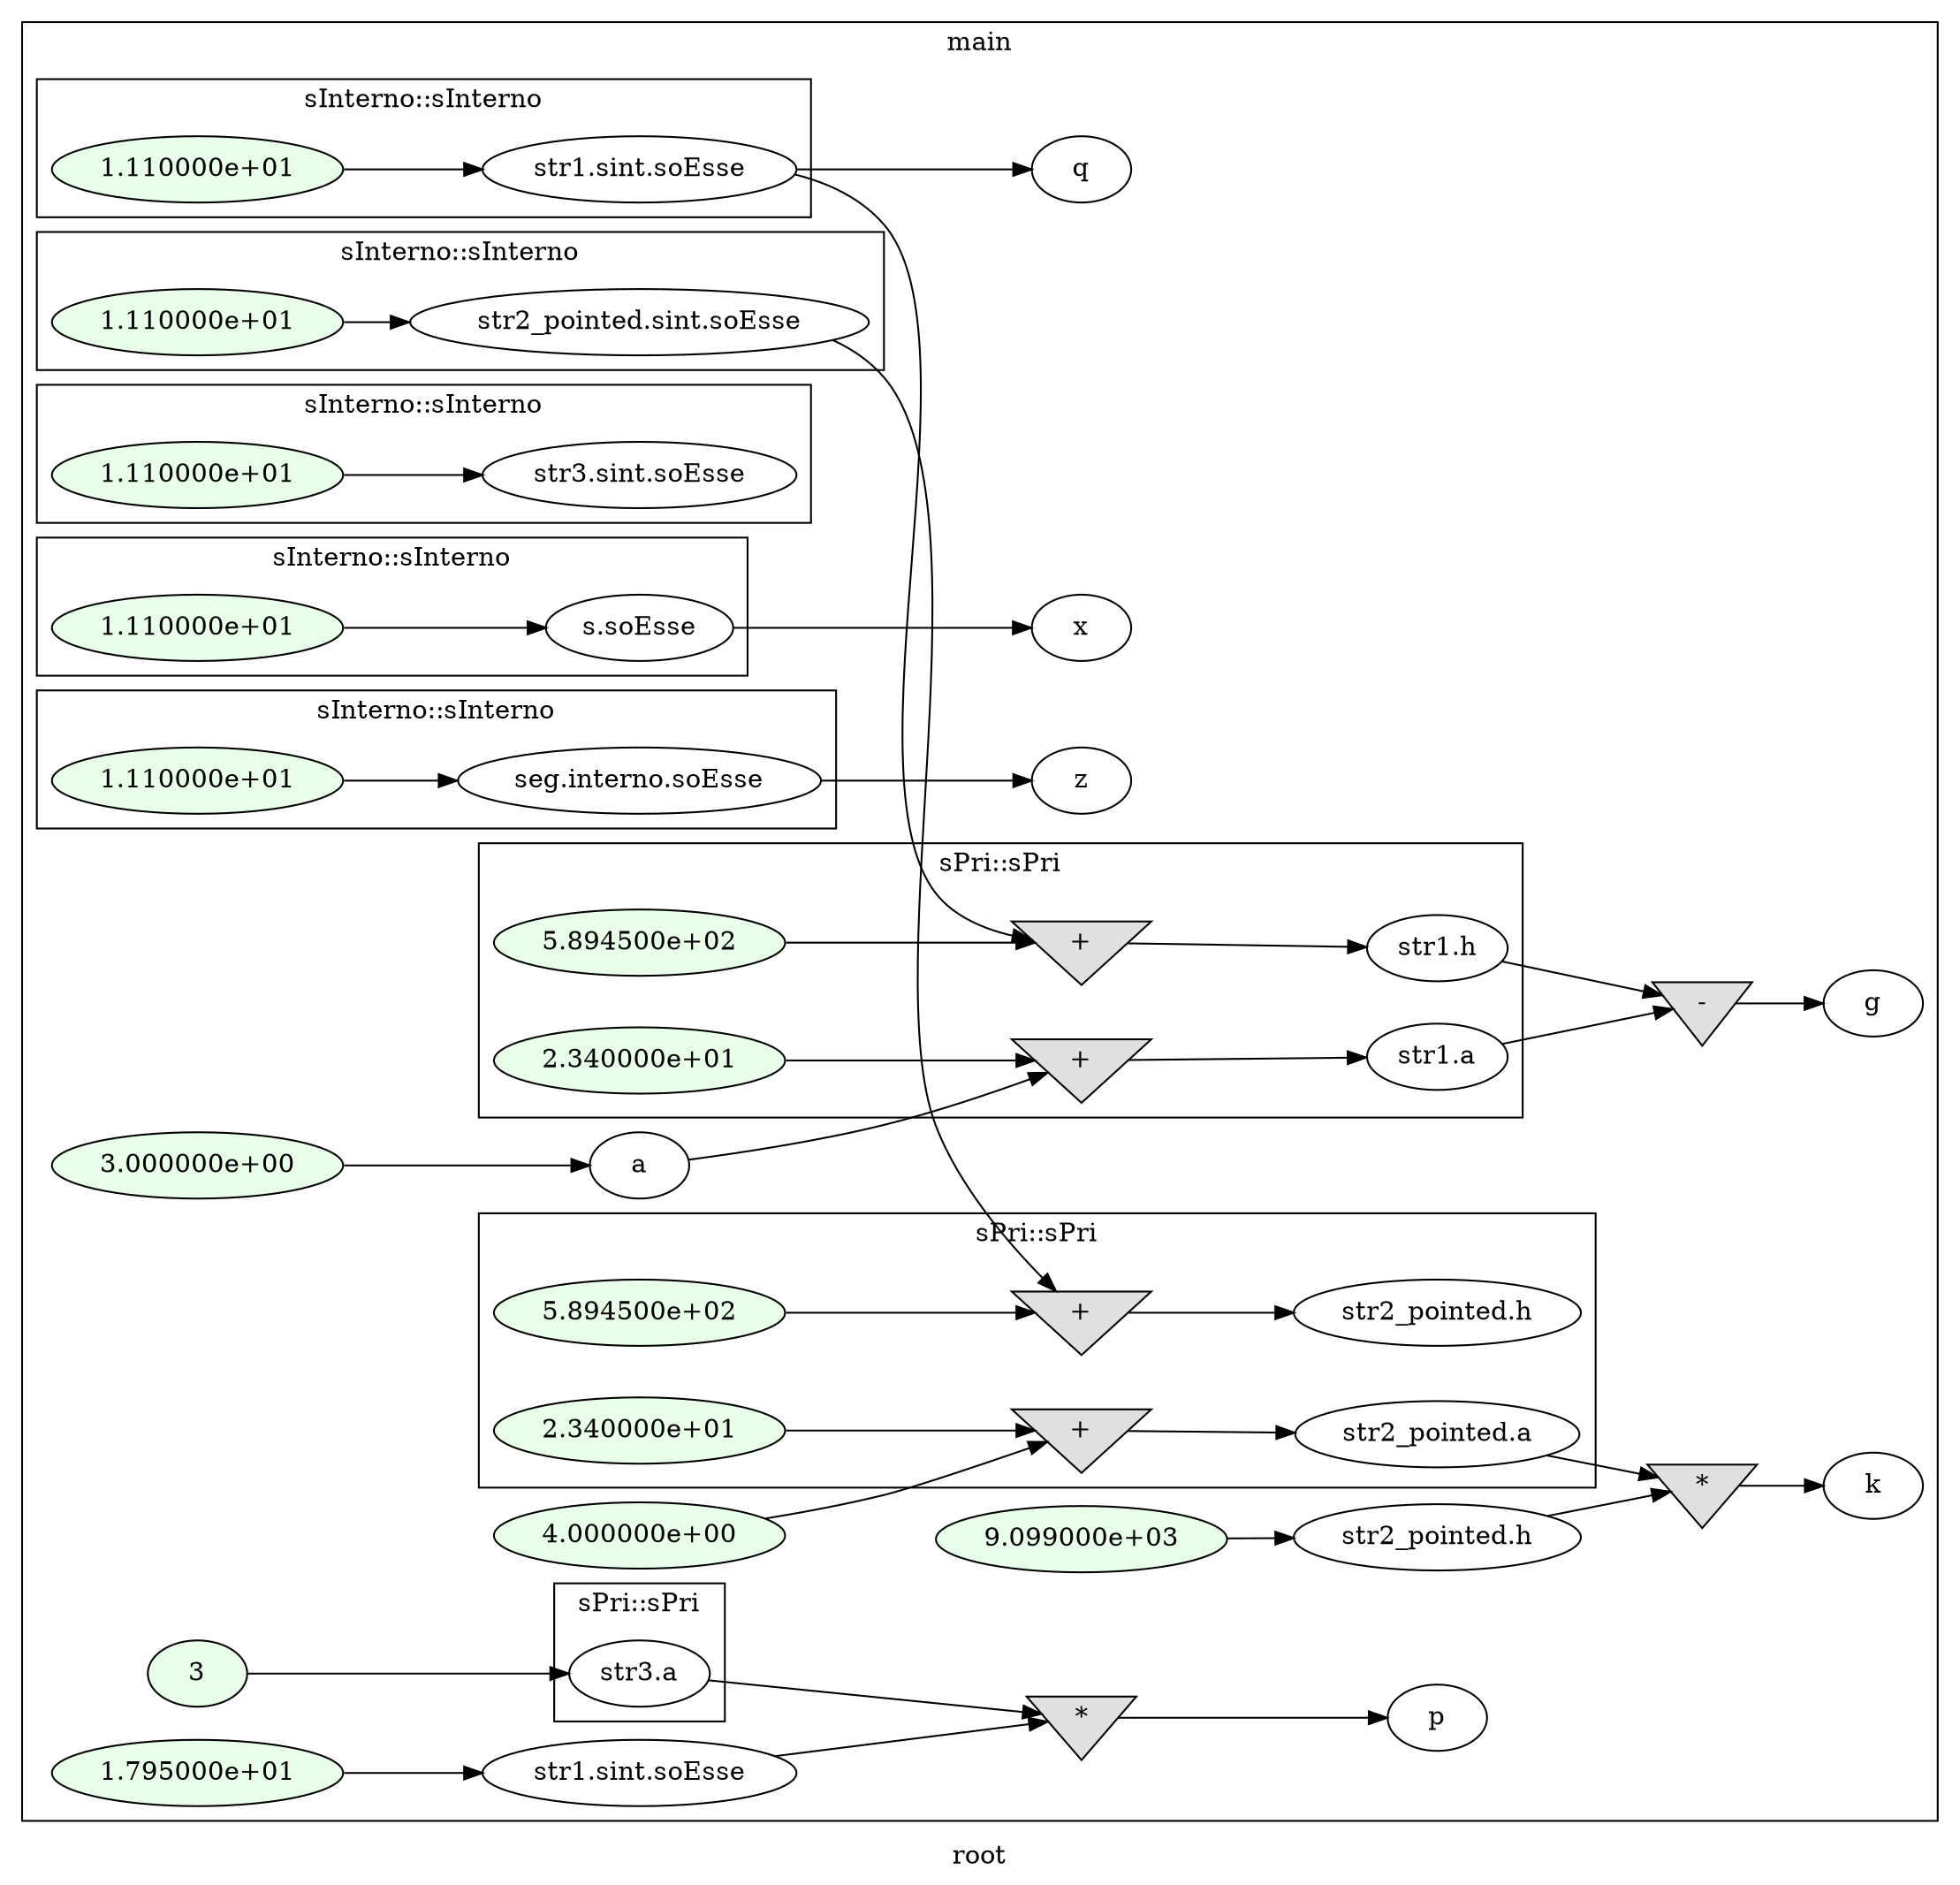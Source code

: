 digraph G
{
rankdir=LR;
label = "root";
subgraph cluster_1 {
label = "main";
parent = "G";
startinglines = "33_39_39";
	node_000001 [ label = "3.000000e+00", style=filled, fillcolor="#E9FFE9", startinglines=40 ]
	node_000002 [ label = "a", startingline=40 ]
	node_000015 [ label = "q", startingline=42 ]
	node_000016 [ label = "4.000000e+00", style=filled, fillcolor="#E9FFE9", startinglines=43 ]
	node_000029 [ label = "3", style=filled, fillcolor="#E9FFE9", startinglines=44 ]
	node_000036 [ label = "9.099000e+03", style=filled, fillcolor="#E9FFE9", startinglines=46 ]
	node_000037 [ label = "str2_pointed.h", startingline=46 ]
	node_000038 [ label = "1.795000e+01", style=filled, fillcolor="#E9FFE9", startinglines=47 ]
	node_000039 [ label = "str1.sint.soEsse", startingline=47 ]
	node_000040 [ label = "*", shape=invtriangle, style=filled, fillcolor="#E0E0E0", startinglines=49 ]
	node_000041 [ label = "p", startingline=49 ]
	node_000042 [ label = "-", shape=invtriangle, style=filled, fillcolor="#E0E0E0", startinglines=51 ]
	node_000043 [ label = "g", startingline=51 ]
	node_000044 [ label = "*", shape=invtriangle, style=filled, fillcolor="#E0E0E0", startinglines=52 ]
	node_000045 [ label = "k", startingline=52 ]
	node_000049 [ label = "x", startingline=55 ]
	node_000053 [ label = "z", startingline=58 ]
subgraph cluster_2 {
label = "sInterno::sInterno";
parent = "cluster_1";
startinglines = "39_40_41";
	node_000007 [ label = "1.110000e+01", style=filled, fillcolor="#E9FFE9", startinglines=9 ]
	node_000008 [ label = "str1.sint.soEsse", startingline=9 ]
}
subgraph cluster_3 {
label = "sPri::sPri";
parent = "cluster_1";
startinglines = "40_41_9";
	node_000009 [ label = "2.340000e+01", style=filled, fillcolor="#E9FFE9", startinglines=28 ]
	node_000010 [ label = "+", shape=invtriangle, style=filled, fillcolor="#E0E0E0", startinglines=28 ]
	node_000011 [ label = "str1.a", startingline=28 ]
	node_000012 [ label = "5.894500e+02", style=filled, fillcolor="#E9FFE9", startinglines=29 ]
	node_000013 [ label = "+", shape=invtriangle, style=filled, fillcolor="#E0E0E0", startinglines=29 ]
	node_000014 [ label = "str1.h", startingline=29 ]
}
subgraph cluster_4 {
label = "sInterno::sInterno";
parent = "cluster_1";
startinglines = "29_42_43";
	node_000021 [ label = "1.110000e+01", style=filled, fillcolor="#E9FFE9", startinglines=9 ]
	node_000022 [ label = "str2_pointed.sint.soEsse", startingline=9 ]
}
subgraph cluster_5 {
label = "sPri::sPri";
parent = "cluster_1";
startinglines = "42_43_9";
	node_000023 [ label = "2.340000e+01", style=filled, fillcolor="#E9FFE9", startinglines=28 ]
	node_000024 [ label = "+", shape=invtriangle, style=filled, fillcolor="#E0E0E0", startinglines=28 ]
	node_000025 [ label = "str2_pointed.a", startingline=28 ]
	node_000026 [ label = "5.894500e+02", style=filled, fillcolor="#E9FFE9", startinglines=29 ]
	node_000027 [ label = "+", shape=invtriangle, style=filled, fillcolor="#E0E0E0", startinglines=29 ]
	node_000028 [ label = "str2_pointed.h", startingline=29 ]
}
subgraph cluster_6 {
label = "sInterno::sInterno";
parent = "cluster_1";
startinglines = "28_29_44";
	node_000033 [ label = "1.110000e+01", style=filled, fillcolor="#E9FFE9", startinglines=9 ]
	node_000034 [ label = "str3.sint.soEsse", startingline=9 ]
}
subgraph cluster_7 {
label = "sPri::sPri";
parent = "cluster_1";
startinglines = "29_44_9";
	node_000035 [ label = "str3.a", startingline=23 ]
}
subgraph cluster_8 {
label = "sInterno::sInterno";
parent = "cluster_1";
startinglines = "51_52_54";
	node_000047 [ label = "1.110000e+01", style=filled, fillcolor="#E9FFE9", startinglines=9 ]
	node_000048 [ label = "s.soEsse", startingline=9 ]
}
subgraph cluster_9 {
label = "sInterno::sInterno";
parent = "cluster_1";
startinglines = "9_55_57";
	node_000051 [ label = "1.110000e+01", style=filled, fillcolor="#E9FFE9", startinglines=9 ]
	node_000052 [ label = "seg.interno.soEsse", startingline=9 ]
}
}
	node_000001 -> node_000002
	node_000002 -> node_000010
	node_000016 -> node_000024
	node_000029 -> node_000035
	node_000036 -> node_000037
	node_000037 -> node_000044
	node_000038 -> node_000039
	node_000039 -> node_000040
	node_000040 -> node_000041
	node_000042 -> node_000043
	node_000044 -> node_000045
	node_000007 -> node_000008
	node_000008 -> node_000013
	node_000008 -> node_000015
	node_000009 -> node_000010
	node_000010 -> node_000011
	node_000011 -> node_000042
	node_000012 -> node_000013
	node_000013 -> node_000014
	node_000014 -> node_000042
	node_000021 -> node_000022
	node_000022 -> node_000027
	node_000023 -> node_000024
	node_000024 -> node_000025
	node_000025 -> node_000044
	node_000026 -> node_000027
	node_000027 -> node_000028
	node_000033 -> node_000034
	node_000035 -> node_000040
	node_000047 -> node_000048
	node_000048 -> node_000049
	node_000051 -> node_000052
	node_000052 -> node_000053
}
